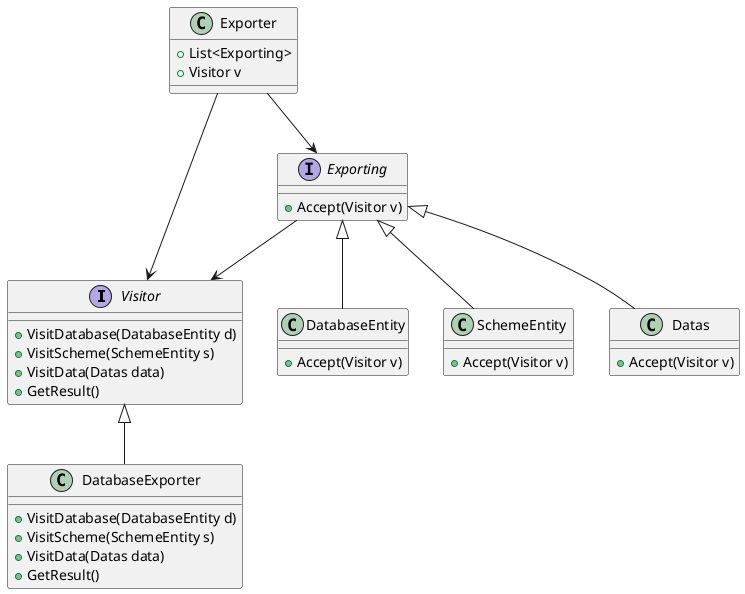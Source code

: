 @startuml ClassDiagram
interface Visitor{
    +VisitDatabase(DatabaseEntity d)
    +VisitScheme(SchemeEntity s)
    +VisitData(Datas data)
    +GetResult()
}
interface Exporting{
    +Accept(Visitor v)
}
class DatabaseExporter{
    +VisitDatabase(DatabaseEntity d)
    +VisitScheme(SchemeEntity s)
    +VisitData(Datas data)
    +GetResult()
}
class Exporter{
    +List<Exporting>
    +Visitor v
}
class DatabaseEntity{
    +Accept(Visitor v)
}
class SchemeEntity{
    +Accept(Visitor v)
}
class Datas{
    +Accept(Visitor v)
}
Exporting --> Visitor
Visitor <|-- DatabaseExporter
Exporter --> Exporting
Exporter --> Visitor
Exporting <|-- DatabaseEntity
Exporting <|-- SchemeEntity
Exporting <|-- Datas
@enduml